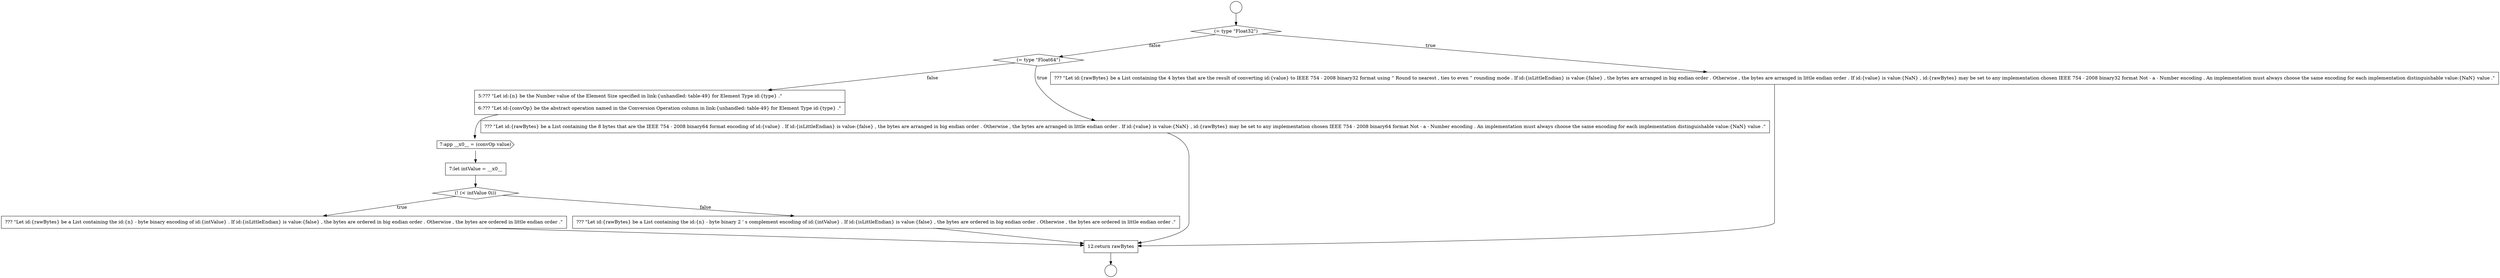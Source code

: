 digraph {
  node16216 [shape=none, margin=0, label=<<font color="black">
    <table border="0" cellborder="1" cellspacing="0" cellpadding="10">
      <tr><td align="left">5:??? &quot;Let id:{n} be the Number value of the Element Size specified in link:{unhandled: table-49} for Element Type id:{type} .&quot;</td></tr>
      <tr><td align="left">6:??? &quot;Let id:{convOp} be the abstract operation named in the Conversion Operation column in link:{unhandled: table-49} for Element Type id:{type} .&quot;</td></tr>
    </table>
  </font>> color="black" fillcolor="white" style=filled]
  node16211 [shape=circle label=" " color="black" fillcolor="white" style=filled]
  node16219 [shape=diamond, label=<<font color="black">(! (&lt; intValue 0i))</font>> color="black" fillcolor="white" style=filled]
  node16220 [shape=none, margin=0, label=<<font color="black">
    <table border="0" cellborder="1" cellspacing="0" cellpadding="10">
      <tr><td align="left">??? &quot;Let id:{rawBytes} be a List containing the id:{n} - byte binary encoding of id:{intValue} . If id:{isLittleEndian} is value:{false} , the bytes are ordered in big endian order . Otherwise , the bytes are ordered in little endian order .&quot;</td></tr>
    </table>
  </font>> color="black" fillcolor="white" style=filled]
  node16214 [shape=diamond, label=<<font color="black">(= type &quot;Float64&quot;)</font>> color="black" fillcolor="white" style=filled]
  node16217 [shape=cds, label=<<font color="black">7:app __x0__ = (convOp value)</font>> color="black" fillcolor="white" style=filled]
  node16221 [shape=none, margin=0, label=<<font color="black">
    <table border="0" cellborder="1" cellspacing="0" cellpadding="10">
      <tr><td align="left">??? &quot;Let id:{rawBytes} be a List containing the id:{n} - byte binary 2 ' s complement encoding of id:{intValue} . If id:{isLittleEndian} is value:{false} , the bytes are ordered in big endian order . Otherwise , the bytes are ordered in little endian order .&quot;</td></tr>
    </table>
  </font>> color="black" fillcolor="white" style=filled]
  node16218 [shape=none, margin=0, label=<<font color="black">
    <table border="0" cellborder="1" cellspacing="0" cellpadding="10">
      <tr><td align="left">7:let intValue = __x0__</td></tr>
    </table>
  </font>> color="black" fillcolor="white" style=filled]
  node16222 [shape=none, margin=0, label=<<font color="black">
    <table border="0" cellborder="1" cellspacing="0" cellpadding="10">
      <tr><td align="left">12:return rawBytes</td></tr>
    </table>
  </font>> color="black" fillcolor="white" style=filled]
  node16210 [shape=circle label=" " color="black" fillcolor="white" style=filled]
  node16215 [shape=none, margin=0, label=<<font color="black">
    <table border="0" cellborder="1" cellspacing="0" cellpadding="10">
      <tr><td align="left">??? &quot;Let id:{rawBytes} be a List containing the 8 bytes that are the IEEE 754 - 2008 binary64 format encoding of id:{value} . If id:{isLittleEndian} is value:{false} , the bytes are arranged in big endian order . Otherwise , the bytes are arranged in little endian order . If id:{value} is value:{NaN} , id:{rawBytes} may be set to any implementation chosen IEEE 754 - 2008 binary64 format Not - a - Number encoding . An implementation must always choose the same encoding for each implementation distinguishable value:{NaN} value .&quot;</td></tr>
    </table>
  </font>> color="black" fillcolor="white" style=filled]
  node16212 [shape=diamond, label=<<font color="black">(= type &quot;Float32&quot;)</font>> color="black" fillcolor="white" style=filled]
  node16213 [shape=none, margin=0, label=<<font color="black">
    <table border="0" cellborder="1" cellspacing="0" cellpadding="10">
      <tr><td align="left">??? &quot;Let id:{rawBytes} be a List containing the 4 bytes that are the result of converting id:{value} to IEEE 754 - 2008 binary32 format using &ldquo; Round to nearest , ties to even &rdquo; rounding mode . If id:{isLittleEndian} is value:{false} , the bytes are arranged in big endian order . Otherwise , the bytes are arranged in little endian order . If id:{value} is value:{NaN} , id:{rawBytes} may be set to any implementation chosen IEEE 754 - 2008 binary32 format Not - a - Number encoding . An implementation must always choose the same encoding for each implementation distinguishable value:{NaN} value .&quot;</td></tr>
    </table>
  </font>> color="black" fillcolor="white" style=filled]
  node16210 -> node16212 [ color="black"]
  node16218 -> node16219 [ color="black"]
  node16212 -> node16213 [label=<<font color="black">true</font>> color="black"]
  node16212 -> node16214 [label=<<font color="black">false</font>> color="black"]
  node16214 -> node16215 [label=<<font color="black">true</font>> color="black"]
  node16214 -> node16216 [label=<<font color="black">false</font>> color="black"]
  node16220 -> node16222 [ color="black"]
  node16213 -> node16222 [ color="black"]
  node16215 -> node16222 [ color="black"]
  node16216 -> node16217 [ color="black"]
  node16219 -> node16220 [label=<<font color="black">true</font>> color="black"]
  node16219 -> node16221 [label=<<font color="black">false</font>> color="black"]
  node16217 -> node16218 [ color="black"]
  node16222 -> node16211 [ color="black"]
  node16221 -> node16222 [ color="black"]
}
